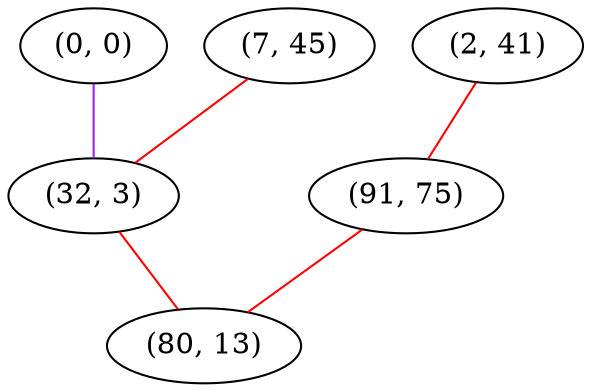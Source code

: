 graph "" {
"(0, 0)";
"(2, 41)";
"(7, 45)";
"(91, 75)";
"(32, 3)";
"(80, 13)";
"(0, 0)" -- "(32, 3)"  [color=purple, key=0, weight=4];
"(2, 41)" -- "(91, 75)"  [color=red, key=0, weight=1];
"(7, 45)" -- "(32, 3)"  [color=red, key=0, weight=1];
"(91, 75)" -- "(80, 13)"  [color=red, key=0, weight=1];
"(32, 3)" -- "(80, 13)"  [color=red, key=0, weight=1];
}
